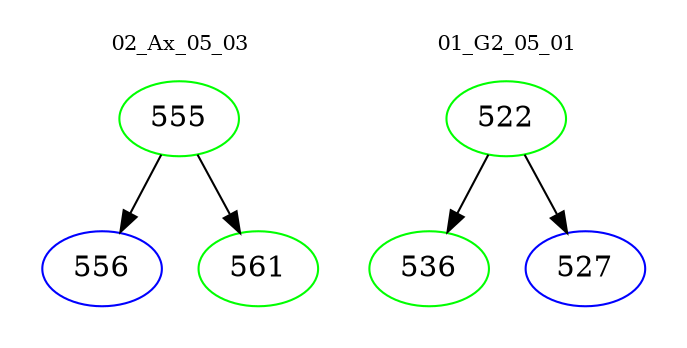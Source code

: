 digraph{
subgraph cluster_0 {
color = white
label = "02_Ax_05_03";
fontsize=10;
T0_555 [label="555", color="green"]
T0_555 -> T0_556 [color="black"]
T0_556 [label="556", color="blue"]
T0_555 -> T0_561 [color="black"]
T0_561 [label="561", color="green"]
}
subgraph cluster_1 {
color = white
label = "01_G2_05_01";
fontsize=10;
T1_522 [label="522", color="green"]
T1_522 -> T1_536 [color="black"]
T1_536 [label="536", color="green"]
T1_522 -> T1_527 [color="black"]
T1_527 [label="527", color="blue"]
}
}
